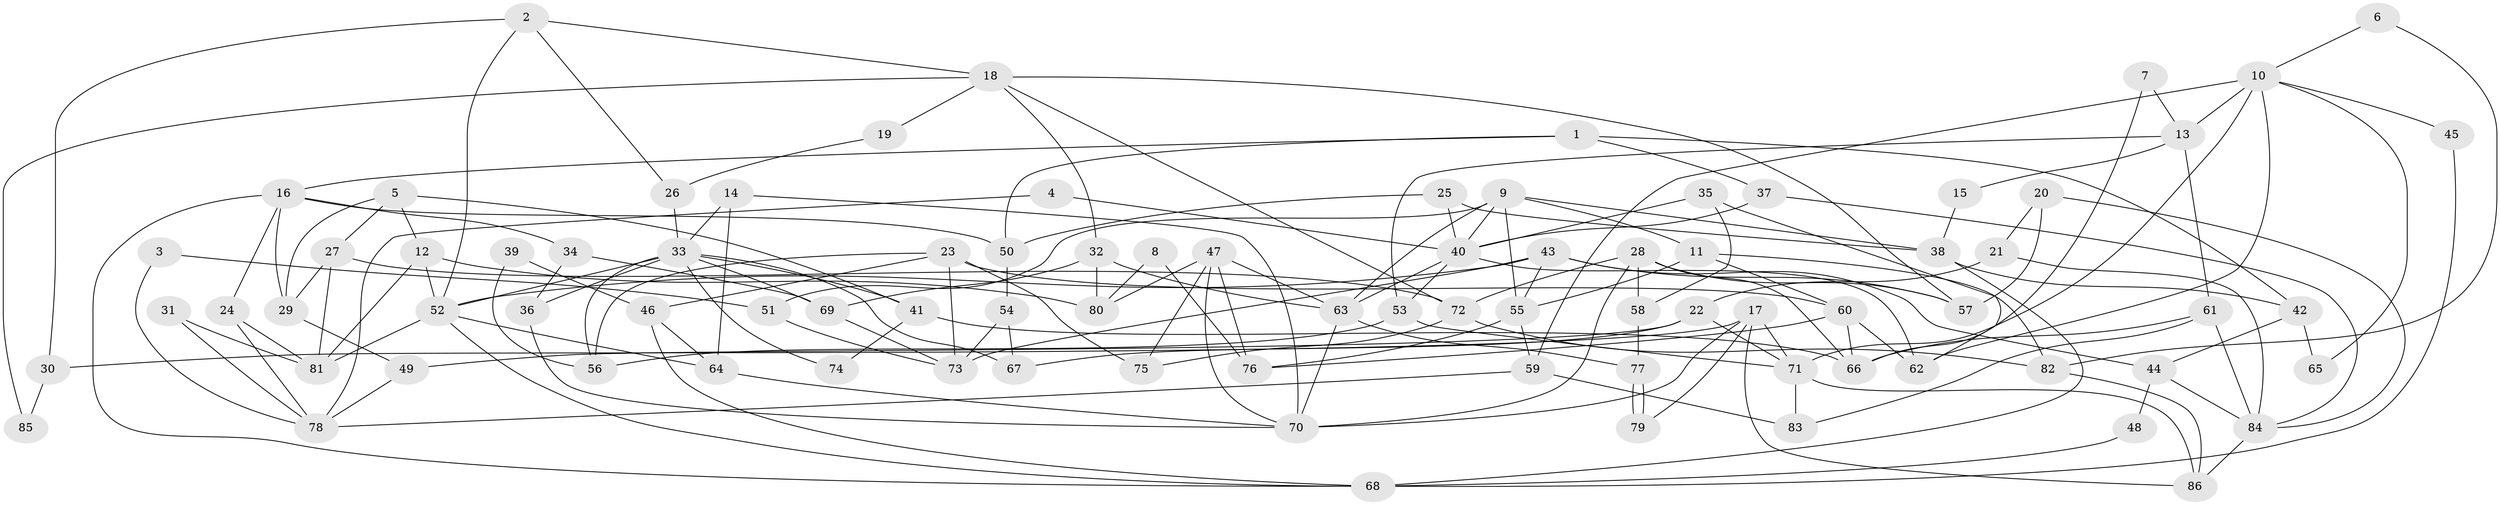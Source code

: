 // Generated by graph-tools (version 1.1) at 2025/01/03/09/25 03:01:58]
// undirected, 86 vertices, 172 edges
graph export_dot {
graph [start="1"]
  node [color=gray90,style=filled];
  1;
  2;
  3;
  4;
  5;
  6;
  7;
  8;
  9;
  10;
  11;
  12;
  13;
  14;
  15;
  16;
  17;
  18;
  19;
  20;
  21;
  22;
  23;
  24;
  25;
  26;
  27;
  28;
  29;
  30;
  31;
  32;
  33;
  34;
  35;
  36;
  37;
  38;
  39;
  40;
  41;
  42;
  43;
  44;
  45;
  46;
  47;
  48;
  49;
  50;
  51;
  52;
  53;
  54;
  55;
  56;
  57;
  58;
  59;
  60;
  61;
  62;
  63;
  64;
  65;
  66;
  67;
  68;
  69;
  70;
  71;
  72;
  73;
  74;
  75;
  76;
  77;
  78;
  79;
  80;
  81;
  82;
  83;
  84;
  85;
  86;
  1 -- 16;
  1 -- 37;
  1 -- 42;
  1 -- 50;
  2 -- 52;
  2 -- 18;
  2 -- 26;
  2 -- 30;
  3 -- 51;
  3 -- 78;
  4 -- 40;
  4 -- 78;
  5 -- 12;
  5 -- 41;
  5 -- 27;
  5 -- 29;
  6 -- 10;
  6 -- 82;
  7 -- 13;
  7 -- 66;
  8 -- 80;
  8 -- 76;
  9 -- 63;
  9 -- 55;
  9 -- 11;
  9 -- 38;
  9 -- 40;
  9 -- 51;
  10 -- 59;
  10 -- 13;
  10 -- 45;
  10 -- 62;
  10 -- 65;
  10 -- 71;
  11 -- 82;
  11 -- 55;
  11 -- 60;
  12 -- 81;
  12 -- 52;
  12 -- 80;
  13 -- 53;
  13 -- 61;
  13 -- 15;
  14 -- 33;
  14 -- 70;
  14 -- 64;
  15 -- 38;
  16 -- 50;
  16 -- 29;
  16 -- 24;
  16 -- 34;
  16 -- 68;
  17 -- 71;
  17 -- 70;
  17 -- 30;
  17 -- 79;
  17 -- 86;
  18 -- 57;
  18 -- 32;
  18 -- 19;
  18 -- 72;
  18 -- 85;
  19 -- 26;
  20 -- 57;
  20 -- 84;
  20 -- 21;
  21 -- 84;
  21 -- 22;
  22 -- 49;
  22 -- 67;
  22 -- 71;
  23 -- 73;
  23 -- 60;
  23 -- 46;
  23 -- 56;
  23 -- 75;
  24 -- 81;
  24 -- 78;
  25 -- 38;
  25 -- 40;
  25 -- 50;
  26 -- 33;
  27 -- 72;
  27 -- 29;
  27 -- 81;
  28 -- 70;
  28 -- 72;
  28 -- 57;
  28 -- 58;
  28 -- 66;
  29 -- 49;
  30 -- 85;
  31 -- 81;
  31 -- 78;
  32 -- 69;
  32 -- 80;
  32 -- 63;
  33 -- 52;
  33 -- 56;
  33 -- 36;
  33 -- 41;
  33 -- 67;
  33 -- 69;
  33 -- 74;
  34 -- 69;
  34 -- 36;
  35 -- 58;
  35 -- 40;
  35 -- 62;
  36 -- 70;
  37 -- 40;
  37 -- 84;
  38 -- 68;
  38 -- 42;
  39 -- 46;
  39 -- 56;
  40 -- 62;
  40 -- 53;
  40 -- 63;
  41 -- 66;
  41 -- 74;
  42 -- 44;
  42 -- 65;
  43 -- 52;
  43 -- 55;
  43 -- 44;
  43 -- 57;
  43 -- 73;
  44 -- 48;
  44 -- 84;
  45 -- 68;
  46 -- 64;
  46 -- 68;
  47 -- 70;
  47 -- 63;
  47 -- 75;
  47 -- 76;
  47 -- 80;
  48 -- 68;
  49 -- 78;
  50 -- 54;
  51 -- 73;
  52 -- 68;
  52 -- 64;
  52 -- 81;
  53 -- 71;
  53 -- 56;
  54 -- 67;
  54 -- 73;
  55 -- 76;
  55 -- 59;
  58 -- 77;
  59 -- 83;
  59 -- 78;
  60 -- 62;
  60 -- 66;
  60 -- 76;
  61 -- 66;
  61 -- 84;
  61 -- 83;
  63 -- 70;
  63 -- 77;
  64 -- 70;
  69 -- 73;
  71 -- 83;
  71 -- 86;
  72 -- 75;
  72 -- 82;
  77 -- 79;
  77 -- 79;
  82 -- 86;
  84 -- 86;
}
